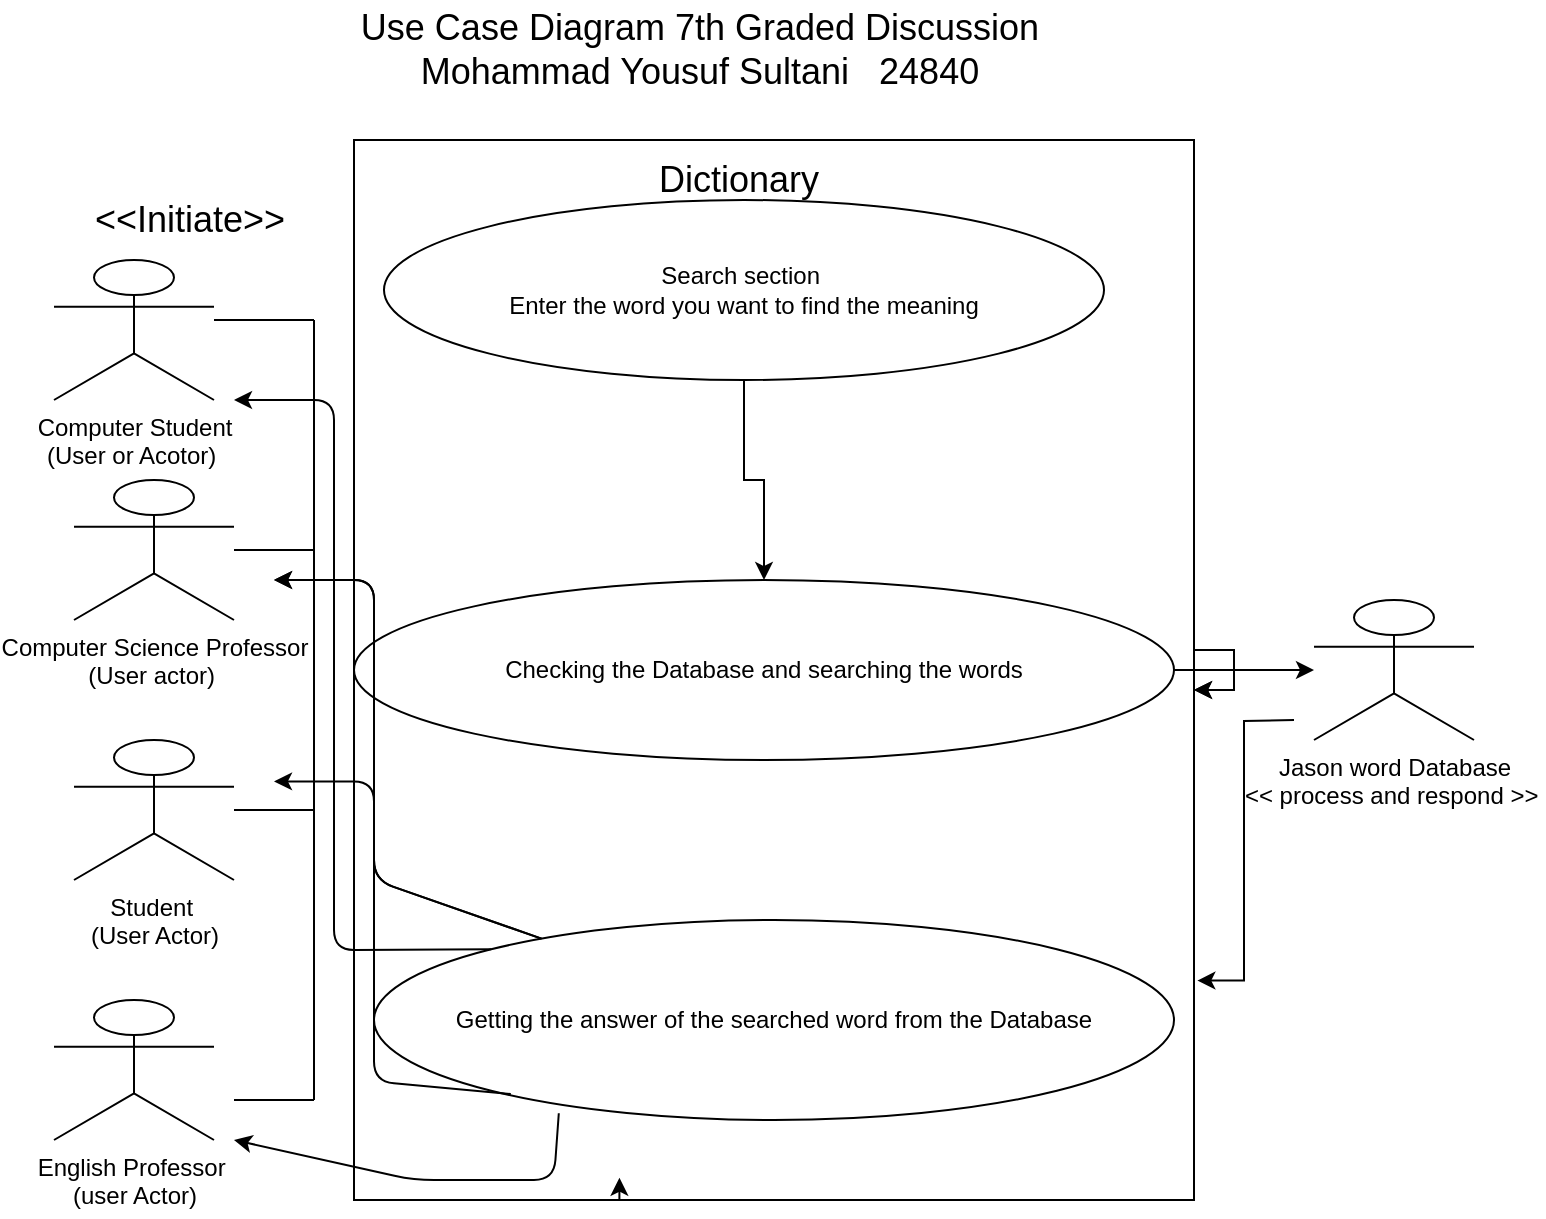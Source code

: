 <mxfile version="13.8.3" type="github">
  <diagram id="H0LBrHA8MxfLv1Bz93xp" name="Page-1">
    <mxGraphModel dx="1221" dy="645" grid="1" gridSize="10" guides="1" tooltips="1" connect="1" arrows="1" fold="1" page="1" pageScale="1" pageWidth="850" pageHeight="1100" math="0" shadow="0">
      <root>
        <mxCell id="0" />
        <mxCell id="1" parent="0" />
        <mxCell id="o34f0uGS1FOI2yDGmqOS-14" value="" style="rounded=0;whiteSpace=wrap;html=1;" parent="1" vertex="1">
          <mxGeometry x="230" y="70" width="420" height="530" as="geometry" />
        </mxCell>
        <mxCell id="o34f0uGS1FOI2yDGmqOS-1" value="Computer Student&lt;br&gt;(User or Acotor)&amp;nbsp;" style="shape=umlActor;verticalLabelPosition=bottom;verticalAlign=top;html=1;outlineConnect=0;" parent="1" vertex="1">
          <mxGeometry x="80" y="130" width="80" height="70" as="geometry" />
        </mxCell>
        <mxCell id="Q0T6oi4JsqsJRV9fWeaK-12" value="" style="edgeStyle=orthogonalEdgeStyle;rounded=0;orthogonalLoop=1;jettySize=auto;html=1;fontSize=18;" edge="1" parent="1" source="o34f0uGS1FOI2yDGmqOS-15" target="o34f0uGS1FOI2yDGmqOS-17">
          <mxGeometry relative="1" as="geometry">
            <mxPoint x="805" y="145" as="targetPoint" />
          </mxGeometry>
        </mxCell>
        <mxCell id="o34f0uGS1FOI2yDGmqOS-15" value="Search section&amp;nbsp;&lt;br&gt;Enter the word you want to find the meaning" style="ellipse;whiteSpace=wrap;html=1;" parent="1" vertex="1">
          <mxGeometry x="245" y="100" width="360" height="90" as="geometry" />
        </mxCell>
        <mxCell id="Q0T6oi4JsqsJRV9fWeaK-13" value="" style="edgeStyle=orthogonalEdgeStyle;rounded=0;orthogonalLoop=1;jettySize=auto;html=1;fontSize=18;" edge="1" parent="1" source="o34f0uGS1FOI2yDGmqOS-17" target="o34f0uGS1FOI2yDGmqOS-29">
          <mxGeometry relative="1" as="geometry" />
        </mxCell>
        <mxCell id="o34f0uGS1FOI2yDGmqOS-17" value="Checking the Database and searching the words" style="ellipse;whiteSpace=wrap;html=1;" parent="1" vertex="1">
          <mxGeometry x="230" y="290" width="410" height="90" as="geometry" />
        </mxCell>
        <mxCell id="o34f0uGS1FOI2yDGmqOS-20" value="Getting the answer of the searched word from the Database" style="ellipse;whiteSpace=wrap;html=1;" parent="1" vertex="1">
          <mxGeometry x="240" y="460" width="400" height="100" as="geometry" />
        </mxCell>
        <mxCell id="o34f0uGS1FOI2yDGmqOS-27" value="Computer Science Professor&lt;br&gt;(User actor)&amp;nbsp;" style="shape=umlActor;verticalLabelPosition=bottom;verticalAlign=top;html=1;outlineConnect=0;" parent="1" vertex="1">
          <mxGeometry x="90" y="240" width="80" height="70" as="geometry" />
        </mxCell>
        <mxCell id="o34f0uGS1FOI2yDGmqOS-28" value="Student&amp;nbsp;&lt;br&gt;(User Actor)" style="shape=umlActor;verticalLabelPosition=bottom;verticalAlign=top;html=1;outlineConnect=0;" parent="1" vertex="1">
          <mxGeometry x="90" y="370" width="80" height="70" as="geometry" />
        </mxCell>
        <mxCell id="Q0T6oi4JsqsJRV9fWeaK-15" value="" style="edgeStyle=orthogonalEdgeStyle;rounded=0;orthogonalLoop=1;jettySize=auto;html=1;fontSize=18;entryX=1.004;entryY=0.793;entryDx=0;entryDy=0;entryPerimeter=0;" edge="1" parent="1" target="o34f0uGS1FOI2yDGmqOS-14">
          <mxGeometry relative="1" as="geometry">
            <mxPoint x="700" y="360" as="sourcePoint" />
            <mxPoint x="750" y="445" as="targetPoint" />
          </mxGeometry>
        </mxCell>
        <mxCell id="o34f0uGS1FOI2yDGmqOS-29" value="Jason word Database&lt;br&gt;&amp;lt;&amp;lt; process and respond &amp;gt;&amp;gt;&amp;nbsp;" style="shape=umlActor;verticalLabelPosition=bottom;verticalAlign=top;html=1;outlineConnect=0;" parent="1" vertex="1">
          <mxGeometry x="710" y="300" width="80" height="70" as="geometry" />
        </mxCell>
        <mxCell id="o34f0uGS1FOI2yDGmqOS-30" value="English Professor&amp;nbsp;&lt;br&gt;(user Actor)" style="shape=umlActor;verticalLabelPosition=bottom;verticalAlign=top;html=1;outlineConnect=0;" parent="1" vertex="1">
          <mxGeometry x="80" y="500" width="80" height="70" as="geometry" />
        </mxCell>
        <mxCell id="o34f0uGS1FOI2yDGmqOS-37" style="edgeStyle=orthogonalEdgeStyle;rounded=0;orthogonalLoop=1;jettySize=auto;html=1;exitX=0.25;exitY=1;exitDx=0;exitDy=0;entryX=0.316;entryY=0.979;entryDx=0;entryDy=0;entryPerimeter=0;" parent="1" source="o34f0uGS1FOI2yDGmqOS-14" target="o34f0uGS1FOI2yDGmqOS-14" edge="1">
          <mxGeometry relative="1" as="geometry" />
        </mxCell>
        <mxCell id="o34f0uGS1FOI2yDGmqOS-39" value="Dictionary&amp;nbsp;" style="text;html=1;strokeColor=none;fillColor=none;align=center;verticalAlign=middle;whiteSpace=wrap;rounded=0;fontSize=18;" parent="1" vertex="1">
          <mxGeometry x="360" y="70" width="130" height="40" as="geometry" />
        </mxCell>
        <mxCell id="Q0T6oi4JsqsJRV9fWeaK-4" value="Use Case Diagram 7th Graded Discussion&amp;nbsp;&lt;br&gt;Mohammad Yousuf Sultani&amp;nbsp; &amp;nbsp;24840&amp;nbsp;" style="text;html=1;align=center;verticalAlign=middle;resizable=0;points=[];autosize=1;fontSize=18;" vertex="1" parent="1">
          <mxGeometry x="225" width="360" height="50" as="geometry" />
        </mxCell>
        <mxCell id="Q0T6oi4JsqsJRV9fWeaK-8" value="&amp;lt;&amp;lt;Initiate&amp;gt;&amp;gt;&amp;nbsp;" style="text;html=1;align=center;verticalAlign=middle;resizable=0;points=[];autosize=1;fontSize=18;" vertex="1" parent="1">
          <mxGeometry x="90" y="95" width="120" height="30" as="geometry" />
        </mxCell>
        <mxCell id="Q0T6oi4JsqsJRV9fWeaK-17" style="edgeStyle=orthogonalEdgeStyle;rounded=0;orthogonalLoop=1;jettySize=auto;html=1;fontSize=18;" edge="1" parent="1" source="o34f0uGS1FOI2yDGmqOS-14" target="o34f0uGS1FOI2yDGmqOS-14">
          <mxGeometry relative="1" as="geometry" />
        </mxCell>
        <mxCell id="Q0T6oi4JsqsJRV9fWeaK-18" style="edgeStyle=orthogonalEdgeStyle;rounded=0;orthogonalLoop=1;jettySize=auto;html=1;fontSize=18;" edge="1" parent="1" source="o34f0uGS1FOI2yDGmqOS-14" target="o34f0uGS1FOI2yDGmqOS-14">
          <mxGeometry relative="1" as="geometry" />
        </mxCell>
        <mxCell id="Q0T6oi4JsqsJRV9fWeaK-21" value="" style="endArrow=none;html=1;fontSize=18;" edge="1" parent="1">
          <mxGeometry width="50" height="50" relative="1" as="geometry">
            <mxPoint x="160" y="160" as="sourcePoint" />
            <mxPoint x="210" y="160" as="targetPoint" />
          </mxGeometry>
        </mxCell>
        <mxCell id="Q0T6oi4JsqsJRV9fWeaK-22" value="" style="endArrow=none;html=1;fontSize=18;" edge="1" parent="1">
          <mxGeometry width="50" height="50" relative="1" as="geometry">
            <mxPoint x="210" y="550" as="sourcePoint" />
            <mxPoint x="210" y="160" as="targetPoint" />
            <Array as="points" />
          </mxGeometry>
        </mxCell>
        <mxCell id="Q0T6oi4JsqsJRV9fWeaK-24" value="" style="endArrow=none;html=1;fontSize=18;" edge="1" parent="1">
          <mxGeometry width="50" height="50" relative="1" as="geometry">
            <mxPoint x="210" y="550" as="sourcePoint" />
            <mxPoint x="170" y="550" as="targetPoint" />
          </mxGeometry>
        </mxCell>
        <mxCell id="Q0T6oi4JsqsJRV9fWeaK-25" value="" style="endArrow=none;html=1;fontSize=18;" edge="1" parent="1" source="o34f0uGS1FOI2yDGmqOS-28">
          <mxGeometry width="50" height="50" relative="1" as="geometry">
            <mxPoint x="400" y="370" as="sourcePoint" />
            <mxPoint x="210" y="405" as="targetPoint" />
            <Array as="points" />
          </mxGeometry>
        </mxCell>
        <mxCell id="Q0T6oi4JsqsJRV9fWeaK-26" value="" style="endArrow=none;html=1;fontSize=18;" edge="1" parent="1" source="o34f0uGS1FOI2yDGmqOS-27">
          <mxGeometry width="50" height="50" relative="1" as="geometry">
            <mxPoint x="170" y="405" as="sourcePoint" />
            <mxPoint x="210" y="275" as="targetPoint" />
            <Array as="points" />
          </mxGeometry>
        </mxCell>
        <mxCell id="Q0T6oi4JsqsJRV9fWeaK-27" value="" style="endArrow=classic;html=1;fontSize=18;exitX=0;exitY=0;exitDx=0;exitDy=0;" edge="1" parent="1" source="o34f0uGS1FOI2yDGmqOS-20">
          <mxGeometry width="50" height="50" relative="1" as="geometry">
            <mxPoint x="220" y="530" as="sourcePoint" />
            <mxPoint x="170" y="200" as="targetPoint" />
            <Array as="points">
              <mxPoint x="220" y="475" />
              <mxPoint x="220" y="440" />
              <mxPoint x="220" y="200" />
            </Array>
          </mxGeometry>
        </mxCell>
        <mxCell id="Q0T6oi4JsqsJRV9fWeaK-28" value="" style="endArrow=classic;html=1;fontSize=18;" edge="1" parent="1" source="o34f0uGS1FOI2yDGmqOS-20">
          <mxGeometry width="50" height="50" relative="1" as="geometry">
            <mxPoint x="400" y="440" as="sourcePoint" />
            <mxPoint x="190" y="290" as="targetPoint" />
            <Array as="points">
              <mxPoint x="240" y="440" />
              <mxPoint x="240" y="290" />
            </Array>
          </mxGeometry>
        </mxCell>
        <mxCell id="Q0T6oi4JsqsJRV9fWeaK-29" value="" style="endArrow=classic;html=1;fontSize=18;" edge="1" parent="1" source="o34f0uGS1FOI2yDGmqOS-20">
          <mxGeometry width="50" height="50" relative="1" as="geometry">
            <mxPoint x="323.752" y="469.313" as="sourcePoint" />
            <mxPoint x="190" y="290" as="targetPoint" />
            <Array as="points">
              <mxPoint x="240" y="440" />
              <mxPoint x="240" y="290" />
            </Array>
          </mxGeometry>
        </mxCell>
        <mxCell id="Q0T6oi4JsqsJRV9fWeaK-30" value="" style="endArrow=classic;html=1;fontSize=18;exitX=0.171;exitY=0.87;exitDx=0;exitDy=0;exitPerimeter=0;" edge="1" parent="1" source="o34f0uGS1FOI2yDGmqOS-20">
          <mxGeometry width="50" height="50" relative="1" as="geometry">
            <mxPoint x="323.752" y="570.003" as="sourcePoint" />
            <mxPoint x="190" y="390.69" as="targetPoint" />
            <Array as="points">
              <mxPoint x="240" y="540.69" />
              <mxPoint x="240" y="390.69" />
            </Array>
          </mxGeometry>
        </mxCell>
        <mxCell id="Q0T6oi4JsqsJRV9fWeaK-32" value="" style="endArrow=classic;html=1;fontSize=18;exitX=0.231;exitY=0.966;exitDx=0;exitDy=0;exitPerimeter=0;" edge="1" parent="1" source="o34f0uGS1FOI2yDGmqOS-20">
          <mxGeometry width="50" height="50" relative="1" as="geometry">
            <mxPoint x="283.752" y="599.313" as="sourcePoint" />
            <mxPoint x="170" y="570" as="targetPoint" />
            <Array as="points">
              <mxPoint x="330" y="590" />
              <mxPoint x="260" y="590" />
            </Array>
          </mxGeometry>
        </mxCell>
      </root>
    </mxGraphModel>
  </diagram>
</mxfile>
